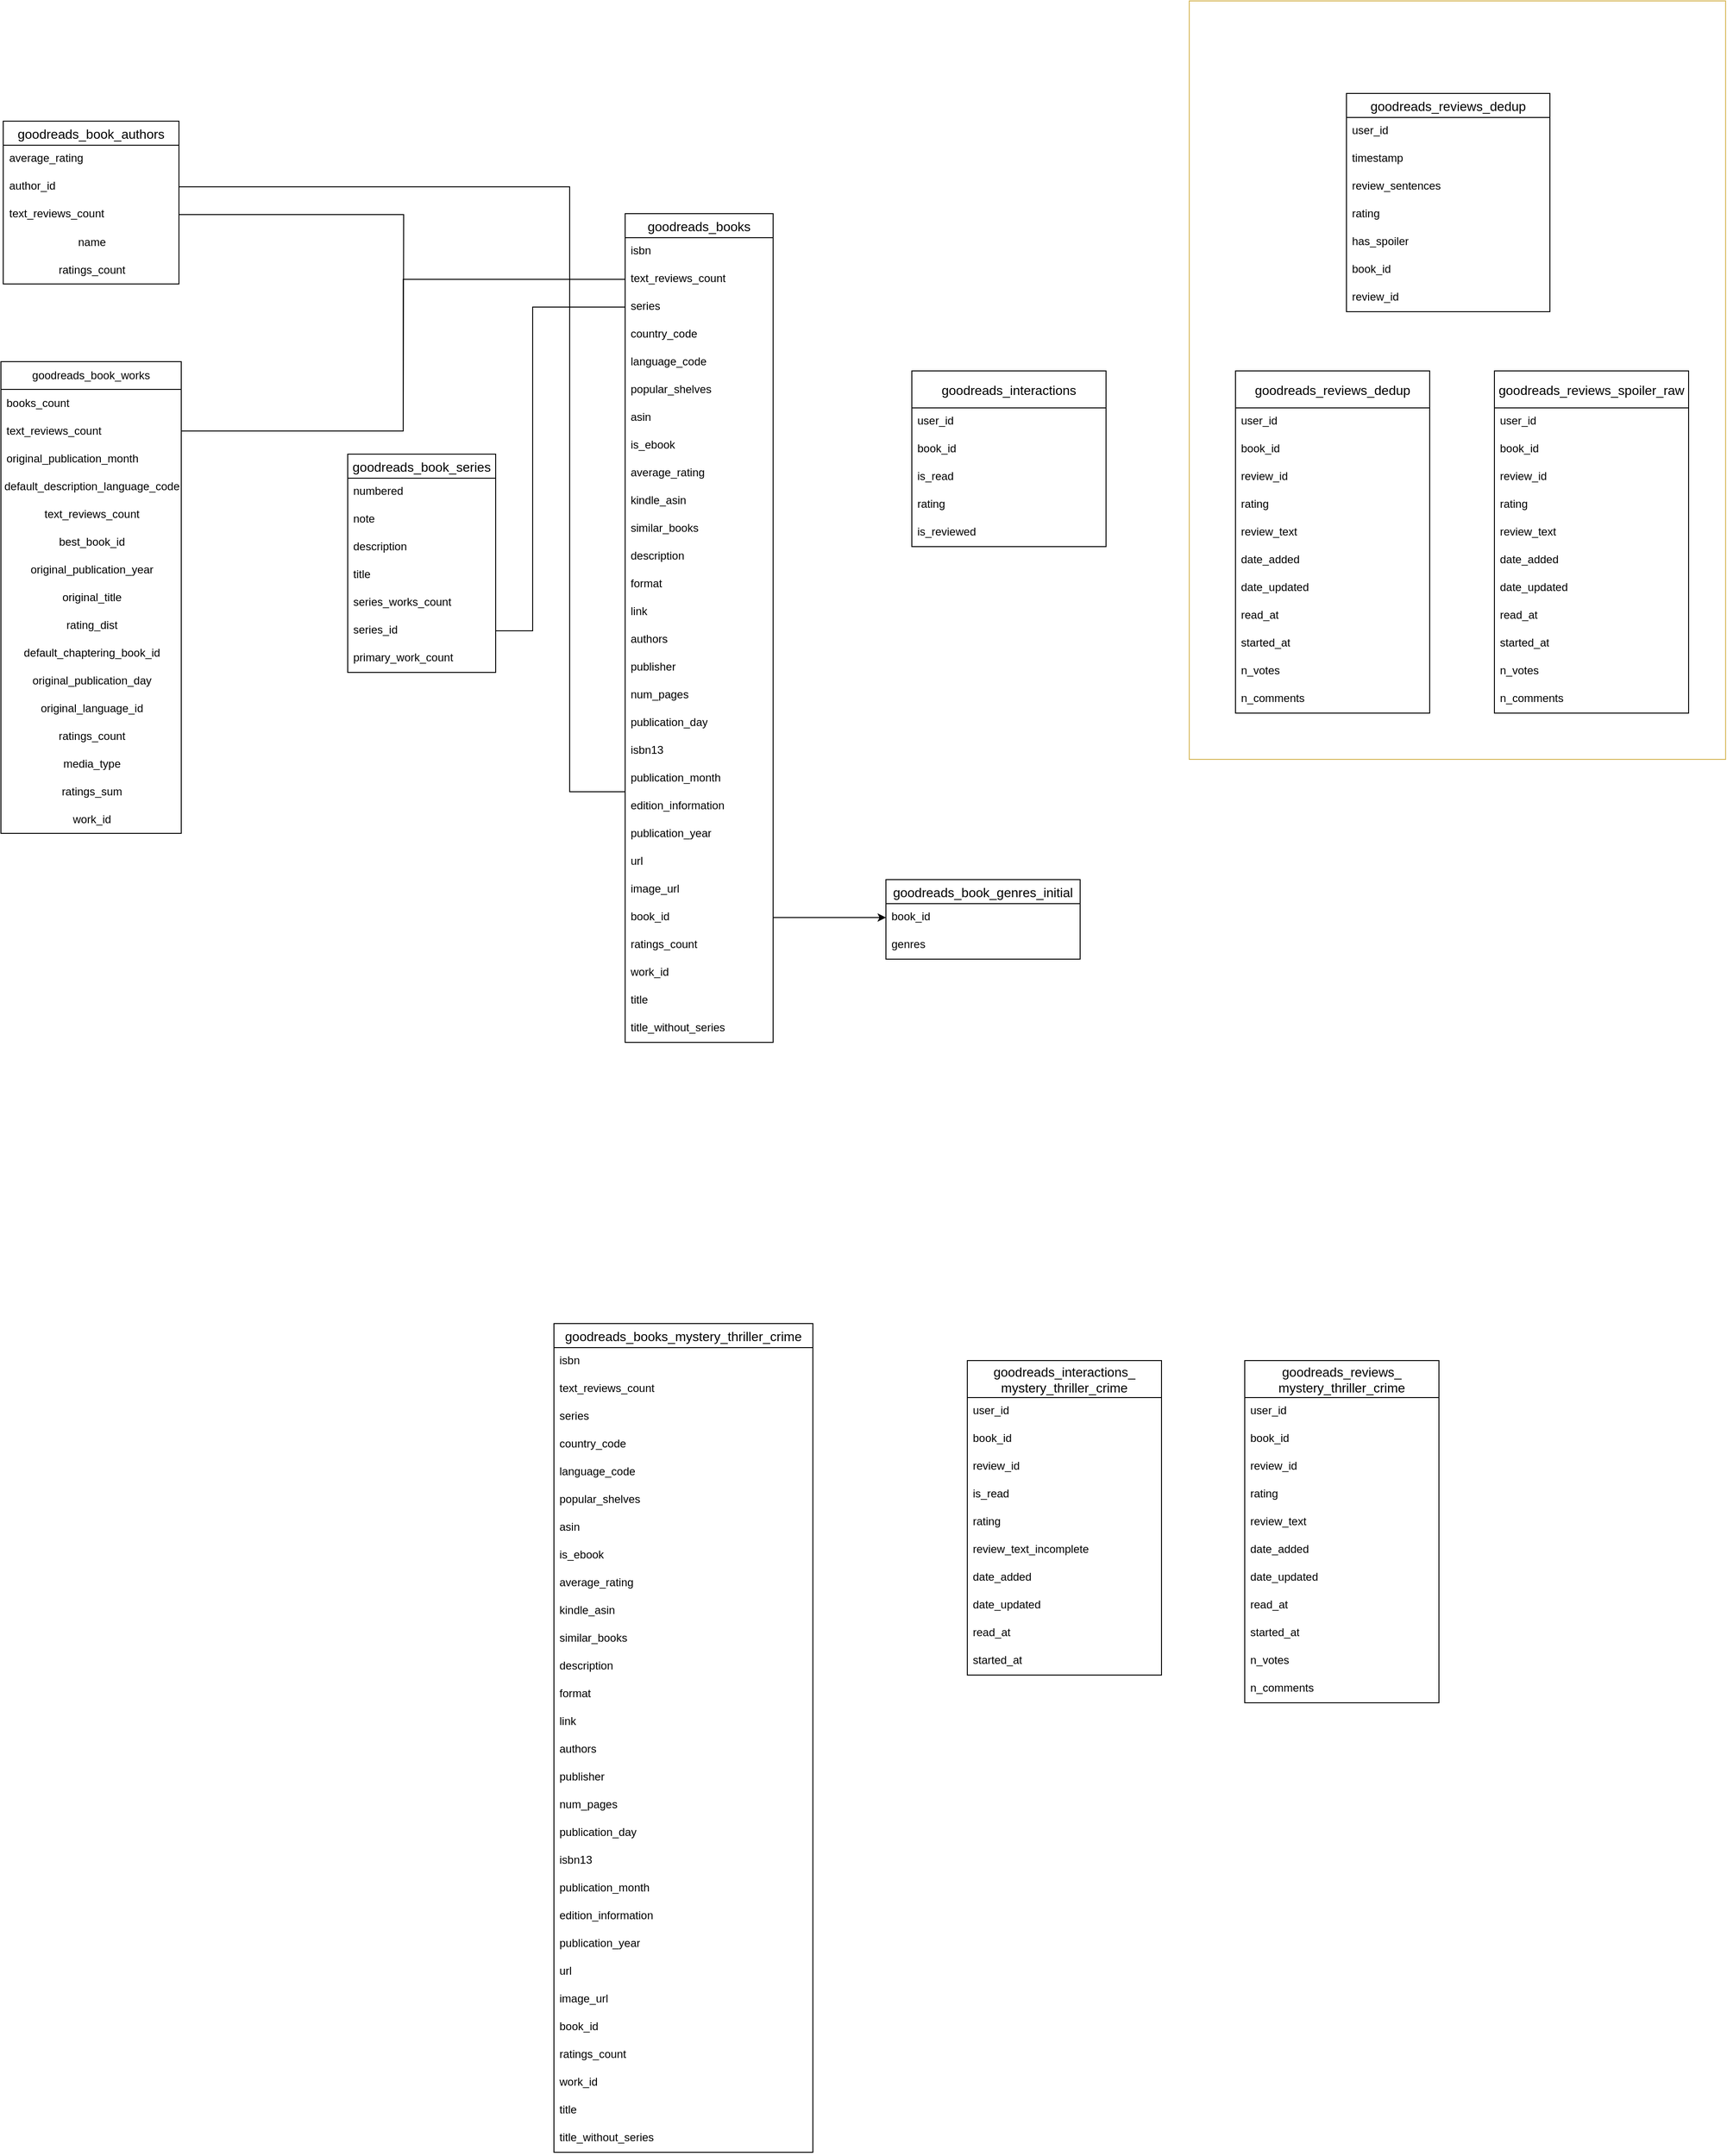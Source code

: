 <mxfile version="26.2.14">
  <diagram name="Page-1" id="YyEUH7zfQG6QWCyt9D7E">
    <mxGraphModel dx="3801" dy="2181" grid="1" gridSize="10" guides="1" tooltips="1" connect="1" arrows="1" fold="1" page="1" pageScale="1" pageWidth="850" pageHeight="1100" math="0" shadow="0">
      <root>
        <mxCell id="0" />
        <mxCell id="1" parent="0" />
        <mxCell id="O3rCFAfjAUZ07n1w3Qb9-30" value="goodreads_book_works" style="swimlane;fontStyle=0;childLayout=stackLayout;horizontal=1;startSize=30;horizontalStack=0;resizeParent=1;resizeParentMax=0;resizeLast=0;collapsible=1;marginBottom=0;whiteSpace=wrap;html=1;shadow=0;glass=0;" parent="1" vertex="1">
          <mxGeometry x="-165" y="20" width="195" height="510" as="geometry" />
        </mxCell>
        <mxCell id="O3rCFAfjAUZ07n1w3Qb9-31" value="books_count" style="text;strokeColor=none;fillColor=none;align=left;verticalAlign=middle;spacingLeft=4;spacingRight=4;overflow=hidden;points=[[0,0.5],[1,0.5]];portConstraint=eastwest;rotatable=0;whiteSpace=wrap;html=1;" parent="O3rCFAfjAUZ07n1w3Qb9-30" vertex="1">
          <mxGeometry y="30" width="195" height="30" as="geometry" />
        </mxCell>
        <mxCell id="O3rCFAfjAUZ07n1w3Qb9-32" value="text_reviews_count" style="text;strokeColor=none;fillColor=none;align=left;verticalAlign=middle;spacingLeft=4;spacingRight=4;overflow=hidden;points=[[0,0.5],[1,0.5]];portConstraint=eastwest;rotatable=0;whiteSpace=wrap;html=1;" parent="O3rCFAfjAUZ07n1w3Qb9-30" vertex="1">
          <mxGeometry y="60" width="195" height="30" as="geometry" />
        </mxCell>
        <mxCell id="O3rCFAfjAUZ07n1w3Qb9-33" value="original_publication_month" style="text;strokeColor=none;fillColor=none;align=left;verticalAlign=middle;spacingLeft=4;spacingRight=4;overflow=hidden;points=[[0,0.5],[1,0.5]];portConstraint=eastwest;rotatable=0;whiteSpace=wrap;html=1;" parent="O3rCFAfjAUZ07n1w3Qb9-30" vertex="1">
          <mxGeometry y="90" width="195" height="30" as="geometry" />
        </mxCell>
        <mxCell id="O3rCFAfjAUZ07n1w3Qb9-34" value="default_description_language_code" style="text;html=1;align=center;verticalAlign=middle;resizable=0;points=[];autosize=1;strokeColor=none;fillColor=none;" parent="O3rCFAfjAUZ07n1w3Qb9-30" vertex="1">
          <mxGeometry y="120" width="195" height="30" as="geometry" />
        </mxCell>
        <mxCell id="O3rCFAfjAUZ07n1w3Qb9-35" value="text_reviews_count" style="text;html=1;align=center;verticalAlign=middle;resizable=0;points=[];autosize=1;strokeColor=none;fillColor=none;" parent="O3rCFAfjAUZ07n1w3Qb9-30" vertex="1">
          <mxGeometry y="150" width="195" height="30" as="geometry" />
        </mxCell>
        <mxCell id="O3rCFAfjAUZ07n1w3Qb9-36" value="best_book_id" style="text;html=1;align=center;verticalAlign=middle;resizable=0;points=[];autosize=1;strokeColor=none;fillColor=none;" parent="O3rCFAfjAUZ07n1w3Qb9-30" vertex="1">
          <mxGeometry y="180" width="195" height="30" as="geometry" />
        </mxCell>
        <mxCell id="O3rCFAfjAUZ07n1w3Qb9-37" value="original_publication_year" style="text;html=1;align=center;verticalAlign=middle;resizable=0;points=[];autosize=1;strokeColor=none;fillColor=none;" parent="O3rCFAfjAUZ07n1w3Qb9-30" vertex="1">
          <mxGeometry y="210" width="195" height="30" as="geometry" />
        </mxCell>
        <mxCell id="O3rCFAfjAUZ07n1w3Qb9-38" value="original_title" style="text;html=1;align=center;verticalAlign=middle;resizable=0;points=[];autosize=1;strokeColor=none;fillColor=none;" parent="O3rCFAfjAUZ07n1w3Qb9-30" vertex="1">
          <mxGeometry y="240" width="195" height="30" as="geometry" />
        </mxCell>
        <mxCell id="O3rCFAfjAUZ07n1w3Qb9-39" value="rating_dist" style="text;html=1;align=center;verticalAlign=middle;resizable=0;points=[];autosize=1;strokeColor=none;fillColor=none;" parent="O3rCFAfjAUZ07n1w3Qb9-30" vertex="1">
          <mxGeometry y="270" width="195" height="30" as="geometry" />
        </mxCell>
        <mxCell id="O3rCFAfjAUZ07n1w3Qb9-40" value="default_chaptering_book_id" style="text;html=1;align=center;verticalAlign=middle;resizable=0;points=[];autosize=1;strokeColor=none;fillColor=none;" parent="O3rCFAfjAUZ07n1w3Qb9-30" vertex="1">
          <mxGeometry y="300" width="195" height="30" as="geometry" />
        </mxCell>
        <mxCell id="O3rCFAfjAUZ07n1w3Qb9-41" value="original_publication_day" style="text;html=1;align=center;verticalAlign=middle;resizable=0;points=[];autosize=1;strokeColor=none;fillColor=none;" parent="O3rCFAfjAUZ07n1w3Qb9-30" vertex="1">
          <mxGeometry y="330" width="195" height="30" as="geometry" />
        </mxCell>
        <mxCell id="O3rCFAfjAUZ07n1w3Qb9-42" value="original_language_id" style="text;html=1;align=center;verticalAlign=middle;resizable=0;points=[];autosize=1;strokeColor=none;fillColor=none;" parent="O3rCFAfjAUZ07n1w3Qb9-30" vertex="1">
          <mxGeometry y="360" width="195" height="30" as="geometry" />
        </mxCell>
        <mxCell id="O3rCFAfjAUZ07n1w3Qb9-43" value="ratings_count" style="text;html=1;align=center;verticalAlign=middle;resizable=0;points=[];autosize=1;strokeColor=none;fillColor=none;" parent="O3rCFAfjAUZ07n1w3Qb9-30" vertex="1">
          <mxGeometry y="390" width="195" height="30" as="geometry" />
        </mxCell>
        <mxCell id="O3rCFAfjAUZ07n1w3Qb9-44" value="media_type" style="text;html=1;align=center;verticalAlign=middle;resizable=0;points=[];autosize=1;strokeColor=none;fillColor=none;" parent="O3rCFAfjAUZ07n1w3Qb9-30" vertex="1">
          <mxGeometry y="420" width="195" height="30" as="geometry" />
        </mxCell>
        <mxCell id="O3rCFAfjAUZ07n1w3Qb9-45" value="ratings_sum" style="text;html=1;align=center;verticalAlign=middle;resizable=0;points=[];autosize=1;strokeColor=none;fillColor=none;" parent="O3rCFAfjAUZ07n1w3Qb9-30" vertex="1">
          <mxGeometry y="450" width="195" height="30" as="geometry" />
        </mxCell>
        <mxCell id="O3rCFAfjAUZ07n1w3Qb9-46" value="work_id" style="text;html=1;align=center;verticalAlign=middle;resizable=0;points=[];autosize=1;strokeColor=none;fillColor=none;" parent="O3rCFAfjAUZ07n1w3Qb9-30" vertex="1">
          <mxGeometry y="480" width="195" height="30" as="geometry" />
        </mxCell>
        <mxCell id="O3rCFAfjAUZ07n1w3Qb9-47" value="goodreads_book_authors" style="swimlane;fontStyle=0;childLayout=stackLayout;horizontal=1;startSize=26;horizontalStack=0;resizeParent=1;resizeParentMax=0;resizeLast=0;collapsible=1;marginBottom=0;align=center;fontSize=14;" parent="1" vertex="1">
          <mxGeometry x="-162.5" y="-240" width="190" height="176" as="geometry" />
        </mxCell>
        <mxCell id="O3rCFAfjAUZ07n1w3Qb9-48" value="average_rating" style="text;strokeColor=none;fillColor=none;spacingLeft=4;spacingRight=4;overflow=hidden;rotatable=0;points=[[0,0.5],[1,0.5]];portConstraint=eastwest;fontSize=12;whiteSpace=wrap;html=1;" parent="O3rCFAfjAUZ07n1w3Qb9-47" vertex="1">
          <mxGeometry y="26" width="190" height="30" as="geometry" />
        </mxCell>
        <mxCell id="O3rCFAfjAUZ07n1w3Qb9-49" value="author_id" style="text;strokeColor=none;fillColor=none;spacingLeft=4;spacingRight=4;overflow=hidden;rotatable=0;points=[[0,0.5],[1,0.5]];portConstraint=eastwest;fontSize=12;whiteSpace=wrap;html=1;" parent="O3rCFAfjAUZ07n1w3Qb9-47" vertex="1">
          <mxGeometry y="56" width="190" height="30" as="geometry" />
        </mxCell>
        <mxCell id="O3rCFAfjAUZ07n1w3Qb9-138" style="edgeStyle=orthogonalEdgeStyle;rounded=0;orthogonalLoop=1;jettySize=auto;html=1;exitX=1;exitY=0.5;exitDx=0;exitDy=0;endArrow=none;startFill=0;" parent="O3rCFAfjAUZ07n1w3Qb9-47" source="O3rCFAfjAUZ07n1w3Qb9-50" edge="1">
          <mxGeometry relative="1" as="geometry">
            <mxPoint x="432.5" y="335" as="targetPoint" />
          </mxGeometry>
        </mxCell>
        <mxCell id="O3rCFAfjAUZ07n1w3Qb9-50" value="text_reviews_count" style="text;strokeColor=none;fillColor=none;spacingLeft=4;spacingRight=4;overflow=hidden;rotatable=0;points=[[0,0.5],[1,0.5]];portConstraint=eastwest;fontSize=12;whiteSpace=wrap;html=1;" parent="O3rCFAfjAUZ07n1w3Qb9-47" vertex="1">
          <mxGeometry y="86" width="190" height="30" as="geometry" />
        </mxCell>
        <mxCell id="O3rCFAfjAUZ07n1w3Qb9-51" value="name" style="text;html=1;align=center;verticalAlign=middle;resizable=0;points=[];autosize=1;strokeColor=none;fillColor=none;" parent="O3rCFAfjAUZ07n1w3Qb9-47" vertex="1">
          <mxGeometry y="116" width="190" height="30" as="geometry" />
        </mxCell>
        <mxCell id="O3rCFAfjAUZ07n1w3Qb9-52" value="ratings_count" style="text;html=1;align=center;verticalAlign=middle;resizable=0;points=[];autosize=1;strokeColor=none;fillColor=none;" parent="O3rCFAfjAUZ07n1w3Qb9-47" vertex="1">
          <mxGeometry y="146" width="190" height="30" as="geometry" />
        </mxCell>
        <mxCell id="O3rCFAfjAUZ07n1w3Qb9-53" value="goodreads_book_series" style="swimlane;fontStyle=0;childLayout=stackLayout;horizontal=1;startSize=26;horizontalStack=0;resizeParent=1;resizeParentMax=0;resizeLast=0;collapsible=1;marginBottom=0;align=center;fontSize=14;" parent="1" vertex="1">
          <mxGeometry x="210" y="120" width="160" height="236" as="geometry" />
        </mxCell>
        <mxCell id="O3rCFAfjAUZ07n1w3Qb9-54" value="numbered" style="text;strokeColor=none;fillColor=none;spacingLeft=4;spacingRight=4;overflow=hidden;rotatable=0;points=[[0,0.5],[1,0.5]];portConstraint=eastwest;fontSize=12;whiteSpace=wrap;html=1;" parent="O3rCFAfjAUZ07n1w3Qb9-53" vertex="1">
          <mxGeometry y="26" width="160" height="30" as="geometry" />
        </mxCell>
        <mxCell id="O3rCFAfjAUZ07n1w3Qb9-55" value="note" style="text;strokeColor=none;fillColor=none;spacingLeft=4;spacingRight=4;overflow=hidden;rotatable=0;points=[[0,0.5],[1,0.5]];portConstraint=eastwest;fontSize=12;whiteSpace=wrap;html=1;" parent="O3rCFAfjAUZ07n1w3Qb9-53" vertex="1">
          <mxGeometry y="56" width="160" height="30" as="geometry" />
        </mxCell>
        <mxCell id="O3rCFAfjAUZ07n1w3Qb9-56" value="description" style="text;strokeColor=none;fillColor=none;spacingLeft=4;spacingRight=4;overflow=hidden;rotatable=0;points=[[0,0.5],[1,0.5]];portConstraint=eastwest;fontSize=12;whiteSpace=wrap;html=1;" parent="O3rCFAfjAUZ07n1w3Qb9-53" vertex="1">
          <mxGeometry y="86" width="160" height="30" as="geometry" />
        </mxCell>
        <mxCell id="O3rCFAfjAUZ07n1w3Qb9-57" value="title" style="text;strokeColor=none;fillColor=none;spacingLeft=4;spacingRight=4;overflow=hidden;rotatable=0;points=[[0,0.5],[1,0.5]];portConstraint=eastwest;fontSize=12;whiteSpace=wrap;html=1;" parent="O3rCFAfjAUZ07n1w3Qb9-53" vertex="1">
          <mxGeometry y="116" width="160" height="30" as="geometry" />
        </mxCell>
        <mxCell id="O3rCFAfjAUZ07n1w3Qb9-59" value="series_works_count" style="text;strokeColor=none;fillColor=none;spacingLeft=4;spacingRight=4;overflow=hidden;rotatable=0;points=[[0,0.5],[1,0.5]];portConstraint=eastwest;fontSize=12;whiteSpace=wrap;html=1;" parent="O3rCFAfjAUZ07n1w3Qb9-53" vertex="1">
          <mxGeometry y="146" width="160" height="30" as="geometry" />
        </mxCell>
        <mxCell id="O3rCFAfjAUZ07n1w3Qb9-60" value="series_id" style="text;strokeColor=none;fillColor=none;spacingLeft=4;spacingRight=4;overflow=hidden;rotatable=0;points=[[0,0.5],[1,0.5]];portConstraint=eastwest;fontSize=12;whiteSpace=wrap;html=1;" parent="O3rCFAfjAUZ07n1w3Qb9-53" vertex="1">
          <mxGeometry y="176" width="160" height="30" as="geometry" />
        </mxCell>
        <mxCell id="O3rCFAfjAUZ07n1w3Qb9-61" value="primary_work_count" style="text;strokeColor=none;fillColor=none;spacingLeft=4;spacingRight=4;overflow=hidden;rotatable=0;points=[[0,0.5],[1,0.5]];portConstraint=eastwest;fontSize=12;whiteSpace=wrap;html=1;" parent="O3rCFAfjAUZ07n1w3Qb9-53" vertex="1">
          <mxGeometry y="206" width="160" height="30" as="geometry" />
        </mxCell>
        <mxCell id="O3rCFAfjAUZ07n1w3Qb9-62" value="goodreads_books" style="swimlane;fontStyle=0;childLayout=stackLayout;horizontal=1;startSize=26;horizontalStack=0;resizeParent=1;resizeParentMax=0;resizeLast=0;collapsible=1;marginBottom=0;align=center;fontSize=14;" parent="1" vertex="1">
          <mxGeometry x="510" y="-140" width="160" height="896" as="geometry" />
        </mxCell>
        <mxCell id="O3rCFAfjAUZ07n1w3Qb9-63" value="isbn" style="text;strokeColor=none;fillColor=none;spacingLeft=4;spacingRight=4;overflow=hidden;rotatable=0;points=[[0,0.5],[1,0.5]];portConstraint=eastwest;fontSize=12;whiteSpace=wrap;html=1;" parent="O3rCFAfjAUZ07n1w3Qb9-62" vertex="1">
          <mxGeometry y="26" width="160" height="30" as="geometry" />
        </mxCell>
        <mxCell id="O3rCFAfjAUZ07n1w3Qb9-64" value="text_reviews_count" style="text;strokeColor=none;fillColor=none;spacingLeft=4;spacingRight=4;overflow=hidden;rotatable=0;points=[[0,0.5],[1,0.5]];portConstraint=eastwest;fontSize=12;whiteSpace=wrap;html=1;" parent="O3rCFAfjAUZ07n1w3Qb9-62" vertex="1">
          <mxGeometry y="56" width="160" height="30" as="geometry" />
        </mxCell>
        <mxCell id="O3rCFAfjAUZ07n1w3Qb9-65" value="series" style="text;strokeColor=none;fillColor=none;spacingLeft=4;spacingRight=4;overflow=hidden;rotatable=0;points=[[0,0.5],[1,0.5]];portConstraint=eastwest;fontSize=12;whiteSpace=wrap;html=1;" parent="O3rCFAfjAUZ07n1w3Qb9-62" vertex="1">
          <mxGeometry y="86" width="160" height="30" as="geometry" />
        </mxCell>
        <mxCell id="O3rCFAfjAUZ07n1w3Qb9-66" value="country_code" style="text;strokeColor=none;fillColor=none;spacingLeft=4;spacingRight=4;overflow=hidden;rotatable=0;points=[[0,0.5],[1,0.5]];portConstraint=eastwest;fontSize=12;whiteSpace=wrap;html=1;" parent="O3rCFAfjAUZ07n1w3Qb9-62" vertex="1">
          <mxGeometry y="116" width="160" height="30" as="geometry" />
        </mxCell>
        <mxCell id="O3rCFAfjAUZ07n1w3Qb9-67" value="language_code" style="text;strokeColor=none;fillColor=none;spacingLeft=4;spacingRight=4;overflow=hidden;rotatable=0;points=[[0,0.5],[1,0.5]];portConstraint=eastwest;fontSize=12;whiteSpace=wrap;html=1;" parent="O3rCFAfjAUZ07n1w3Qb9-62" vertex="1">
          <mxGeometry y="146" width="160" height="30" as="geometry" />
        </mxCell>
        <mxCell id="O3rCFAfjAUZ07n1w3Qb9-68" value="popular_shelves" style="text;strokeColor=none;fillColor=none;spacingLeft=4;spacingRight=4;overflow=hidden;rotatable=0;points=[[0,0.5],[1,0.5]];portConstraint=eastwest;fontSize=12;whiteSpace=wrap;html=1;" parent="O3rCFAfjAUZ07n1w3Qb9-62" vertex="1">
          <mxGeometry y="176" width="160" height="30" as="geometry" />
        </mxCell>
        <mxCell id="O3rCFAfjAUZ07n1w3Qb9-69" value="asin" style="text;strokeColor=none;fillColor=none;spacingLeft=4;spacingRight=4;overflow=hidden;rotatable=0;points=[[0,0.5],[1,0.5]];portConstraint=eastwest;fontSize=12;whiteSpace=wrap;html=1;" parent="O3rCFAfjAUZ07n1w3Qb9-62" vertex="1">
          <mxGeometry y="206" width="160" height="30" as="geometry" />
        </mxCell>
        <mxCell id="O3rCFAfjAUZ07n1w3Qb9-71" value="is_ebook" style="text;strokeColor=none;fillColor=none;spacingLeft=4;spacingRight=4;overflow=hidden;rotatable=0;points=[[0,0.5],[1,0.5]];portConstraint=eastwest;fontSize=12;whiteSpace=wrap;html=1;" parent="O3rCFAfjAUZ07n1w3Qb9-62" vertex="1">
          <mxGeometry y="236" width="160" height="30" as="geometry" />
        </mxCell>
        <mxCell id="O3rCFAfjAUZ07n1w3Qb9-76" value="average_rating" style="text;strokeColor=none;fillColor=none;spacingLeft=4;spacingRight=4;overflow=hidden;rotatable=0;points=[[0,0.5],[1,0.5]];portConstraint=eastwest;fontSize=12;whiteSpace=wrap;html=1;" parent="O3rCFAfjAUZ07n1w3Qb9-62" vertex="1">
          <mxGeometry y="266" width="160" height="30" as="geometry" />
        </mxCell>
        <mxCell id="O3rCFAfjAUZ07n1w3Qb9-74" value="kindle_asin" style="text;strokeColor=none;fillColor=none;spacingLeft=4;spacingRight=4;overflow=hidden;rotatable=0;points=[[0,0.5],[1,0.5]];portConstraint=eastwest;fontSize=12;whiteSpace=wrap;html=1;" parent="O3rCFAfjAUZ07n1w3Qb9-62" vertex="1">
          <mxGeometry y="296" width="160" height="30" as="geometry" />
        </mxCell>
        <mxCell id="O3rCFAfjAUZ07n1w3Qb9-75" value="similar_books" style="text;strokeColor=none;fillColor=none;spacingLeft=4;spacingRight=4;overflow=hidden;rotatable=0;points=[[0,0.5],[1,0.5]];portConstraint=eastwest;fontSize=12;whiteSpace=wrap;html=1;" parent="O3rCFAfjAUZ07n1w3Qb9-62" vertex="1">
          <mxGeometry y="326" width="160" height="30" as="geometry" />
        </mxCell>
        <mxCell id="O3rCFAfjAUZ07n1w3Qb9-73" value="description" style="text;strokeColor=none;fillColor=none;spacingLeft=4;spacingRight=4;overflow=hidden;rotatable=0;points=[[0,0.5],[1,0.5]];portConstraint=eastwest;fontSize=12;whiteSpace=wrap;html=1;" parent="O3rCFAfjAUZ07n1w3Qb9-62" vertex="1">
          <mxGeometry y="356" width="160" height="30" as="geometry" />
        </mxCell>
        <mxCell id="O3rCFAfjAUZ07n1w3Qb9-70" value="format" style="text;strokeColor=none;fillColor=none;spacingLeft=4;spacingRight=4;overflow=hidden;rotatable=0;points=[[0,0.5],[1,0.5]];portConstraint=eastwest;fontSize=12;whiteSpace=wrap;html=1;" parent="O3rCFAfjAUZ07n1w3Qb9-62" vertex="1">
          <mxGeometry y="386" width="160" height="30" as="geometry" />
        </mxCell>
        <mxCell id="O3rCFAfjAUZ07n1w3Qb9-72" value="link" style="text;strokeColor=none;fillColor=none;spacingLeft=4;spacingRight=4;overflow=hidden;rotatable=0;points=[[0,0.5],[1,0.5]];portConstraint=eastwest;fontSize=12;whiteSpace=wrap;html=1;" parent="O3rCFAfjAUZ07n1w3Qb9-62" vertex="1">
          <mxGeometry y="416" width="160" height="30" as="geometry" />
        </mxCell>
        <mxCell id="O3rCFAfjAUZ07n1w3Qb9-77" value="authors" style="text;strokeColor=none;fillColor=none;spacingLeft=4;spacingRight=4;overflow=hidden;rotatable=0;points=[[0,0.5],[1,0.5]];portConstraint=eastwest;fontSize=12;whiteSpace=wrap;html=1;" parent="O3rCFAfjAUZ07n1w3Qb9-62" vertex="1">
          <mxGeometry y="446" width="160" height="30" as="geometry" />
        </mxCell>
        <mxCell id="O3rCFAfjAUZ07n1w3Qb9-78" value="publisher" style="text;strokeColor=none;fillColor=none;spacingLeft=4;spacingRight=4;overflow=hidden;rotatable=0;points=[[0,0.5],[1,0.5]];portConstraint=eastwest;fontSize=12;whiteSpace=wrap;html=1;" parent="O3rCFAfjAUZ07n1w3Qb9-62" vertex="1">
          <mxGeometry y="476" width="160" height="30" as="geometry" />
        </mxCell>
        <mxCell id="O3rCFAfjAUZ07n1w3Qb9-79" value="num_pages" style="text;strokeColor=none;fillColor=none;spacingLeft=4;spacingRight=4;overflow=hidden;rotatable=0;points=[[0,0.5],[1,0.5]];portConstraint=eastwest;fontSize=12;whiteSpace=wrap;html=1;" parent="O3rCFAfjAUZ07n1w3Qb9-62" vertex="1">
          <mxGeometry y="506" width="160" height="30" as="geometry" />
        </mxCell>
        <mxCell id="O3rCFAfjAUZ07n1w3Qb9-80" value="publication_day" style="text;strokeColor=none;fillColor=none;spacingLeft=4;spacingRight=4;overflow=hidden;rotatable=0;points=[[0,0.5],[1,0.5]];portConstraint=eastwest;fontSize=12;whiteSpace=wrap;html=1;" parent="O3rCFAfjAUZ07n1w3Qb9-62" vertex="1">
          <mxGeometry y="536" width="160" height="30" as="geometry" />
        </mxCell>
        <mxCell id="O3rCFAfjAUZ07n1w3Qb9-81" value="isbn13" style="text;strokeColor=none;fillColor=none;spacingLeft=4;spacingRight=4;overflow=hidden;rotatable=0;points=[[0,0.5],[1,0.5]];portConstraint=eastwest;fontSize=12;whiteSpace=wrap;html=1;" parent="O3rCFAfjAUZ07n1w3Qb9-62" vertex="1">
          <mxGeometry y="566" width="160" height="30" as="geometry" />
        </mxCell>
        <mxCell id="O3rCFAfjAUZ07n1w3Qb9-83" value="publication_month" style="text;strokeColor=none;fillColor=none;spacingLeft=4;spacingRight=4;overflow=hidden;rotatable=0;points=[[0,0.5],[1,0.5]];portConstraint=eastwest;fontSize=12;whiteSpace=wrap;html=1;" parent="O3rCFAfjAUZ07n1w3Qb9-62" vertex="1">
          <mxGeometry y="596" width="160" height="30" as="geometry" />
        </mxCell>
        <mxCell id="O3rCFAfjAUZ07n1w3Qb9-84" value="edition_information" style="text;strokeColor=none;fillColor=none;spacingLeft=4;spacingRight=4;overflow=hidden;rotatable=0;points=[[0,0.5],[1,0.5]];portConstraint=eastwest;fontSize=12;whiteSpace=wrap;html=1;" parent="O3rCFAfjAUZ07n1w3Qb9-62" vertex="1">
          <mxGeometry y="626" width="160" height="30" as="geometry" />
        </mxCell>
        <mxCell id="O3rCFAfjAUZ07n1w3Qb9-85" value="publication_year" style="text;strokeColor=none;fillColor=none;spacingLeft=4;spacingRight=4;overflow=hidden;rotatable=0;points=[[0,0.5],[1,0.5]];portConstraint=eastwest;fontSize=12;whiteSpace=wrap;html=1;" parent="O3rCFAfjAUZ07n1w3Qb9-62" vertex="1">
          <mxGeometry y="656" width="160" height="30" as="geometry" />
        </mxCell>
        <mxCell id="O3rCFAfjAUZ07n1w3Qb9-86" value="url" style="text;strokeColor=none;fillColor=none;spacingLeft=4;spacingRight=4;overflow=hidden;rotatable=0;points=[[0,0.5],[1,0.5]];portConstraint=eastwest;fontSize=12;whiteSpace=wrap;html=1;" parent="O3rCFAfjAUZ07n1w3Qb9-62" vertex="1">
          <mxGeometry y="686" width="160" height="30" as="geometry" />
        </mxCell>
        <mxCell id="O3rCFAfjAUZ07n1w3Qb9-87" value="image_url" style="text;strokeColor=none;fillColor=none;spacingLeft=4;spacingRight=4;overflow=hidden;rotatable=0;points=[[0,0.5],[1,0.5]];portConstraint=eastwest;fontSize=12;whiteSpace=wrap;html=1;" parent="O3rCFAfjAUZ07n1w3Qb9-62" vertex="1">
          <mxGeometry y="716" width="160" height="30" as="geometry" />
        </mxCell>
        <mxCell id="O3rCFAfjAUZ07n1w3Qb9-88" value="book_id" style="text;strokeColor=none;fillColor=none;spacingLeft=4;spacingRight=4;overflow=hidden;rotatable=0;points=[[0,0.5],[1,0.5]];portConstraint=eastwest;fontSize=12;whiteSpace=wrap;html=1;" parent="O3rCFAfjAUZ07n1w3Qb9-62" vertex="1">
          <mxGeometry y="746" width="160" height="30" as="geometry" />
        </mxCell>
        <mxCell id="O3rCFAfjAUZ07n1w3Qb9-89" value="ratings_count" style="text;strokeColor=none;fillColor=none;spacingLeft=4;spacingRight=4;overflow=hidden;rotatable=0;points=[[0,0.5],[1,0.5]];portConstraint=eastwest;fontSize=12;whiteSpace=wrap;html=1;" parent="O3rCFAfjAUZ07n1w3Qb9-62" vertex="1">
          <mxGeometry y="776" width="160" height="30" as="geometry" />
        </mxCell>
        <mxCell id="O3rCFAfjAUZ07n1w3Qb9-90" value="work_id" style="text;strokeColor=none;fillColor=none;spacingLeft=4;spacingRight=4;overflow=hidden;rotatable=0;points=[[0,0.5],[1,0.5]];portConstraint=eastwest;fontSize=12;whiteSpace=wrap;html=1;" parent="O3rCFAfjAUZ07n1w3Qb9-62" vertex="1">
          <mxGeometry y="806" width="160" height="30" as="geometry" />
        </mxCell>
        <mxCell id="O3rCFAfjAUZ07n1w3Qb9-91" value="title" style="text;strokeColor=none;fillColor=none;spacingLeft=4;spacingRight=4;overflow=hidden;rotatable=0;points=[[0,0.5],[1,0.5]];portConstraint=eastwest;fontSize=12;whiteSpace=wrap;html=1;" parent="O3rCFAfjAUZ07n1w3Qb9-62" vertex="1">
          <mxGeometry y="836" width="160" height="30" as="geometry" />
        </mxCell>
        <mxCell id="O3rCFAfjAUZ07n1w3Qb9-92" value="title_without_series" style="text;strokeColor=none;fillColor=none;spacingLeft=4;spacingRight=4;overflow=hidden;rotatable=0;points=[[0,0.5],[1,0.5]];portConstraint=eastwest;fontSize=12;whiteSpace=wrap;html=1;" parent="O3rCFAfjAUZ07n1w3Qb9-62" vertex="1">
          <mxGeometry y="866" width="160" height="30" as="geometry" />
        </mxCell>
        <mxCell id="O3rCFAfjAUZ07n1w3Qb9-94" style="edgeStyle=orthogonalEdgeStyle;rounded=0;orthogonalLoop=1;jettySize=auto;html=1;exitX=0;exitY=0.5;exitDx=0;exitDy=0;entryX=1;entryY=0.5;entryDx=0;entryDy=0;endArrow=none;startFill=0;" parent="1" source="O3rCFAfjAUZ07n1w3Qb9-64" target="O3rCFAfjAUZ07n1w3Qb9-32" edge="1">
          <mxGeometry relative="1" as="geometry" />
        </mxCell>
        <mxCell id="O3rCFAfjAUZ07n1w3Qb9-96" value="goodreads_book_genres_initial" style="swimlane;fontStyle=0;childLayout=stackLayout;horizontal=1;startSize=26;horizontalStack=0;resizeParent=1;resizeParentMax=0;resizeLast=0;collapsible=1;marginBottom=0;align=center;fontSize=14;" parent="1" vertex="1">
          <mxGeometry x="792" y="580" width="210" height="86" as="geometry" />
        </mxCell>
        <mxCell id="O3rCFAfjAUZ07n1w3Qb9-97" value="book_id" style="text;strokeColor=none;fillColor=none;spacingLeft=4;spacingRight=4;overflow=hidden;rotatable=0;points=[[0,0.5],[1,0.5]];portConstraint=eastwest;fontSize=12;whiteSpace=wrap;html=1;" parent="O3rCFAfjAUZ07n1w3Qb9-96" vertex="1">
          <mxGeometry y="26" width="210" height="30" as="geometry" />
        </mxCell>
        <mxCell id="O3rCFAfjAUZ07n1w3Qb9-98" value="genres" style="text;strokeColor=none;fillColor=none;spacingLeft=4;spacingRight=4;overflow=hidden;rotatable=0;points=[[0,0.5],[1,0.5]];portConstraint=eastwest;fontSize=12;whiteSpace=wrap;html=1;" parent="O3rCFAfjAUZ07n1w3Qb9-96" vertex="1">
          <mxGeometry y="56" width="210" height="30" as="geometry" />
        </mxCell>
        <mxCell id="O3rCFAfjAUZ07n1w3Qb9-101" style="edgeStyle=orthogonalEdgeStyle;rounded=0;orthogonalLoop=1;jettySize=auto;html=1;exitX=1;exitY=0.5;exitDx=0;exitDy=0;entryX=0;entryY=0.5;entryDx=0;entryDy=0;" parent="1" source="O3rCFAfjAUZ07n1w3Qb9-88" target="O3rCFAfjAUZ07n1w3Qb9-97" edge="1">
          <mxGeometry relative="1" as="geometry">
            <mxPoint x="810" y="750" as="targetPoint" />
          </mxGeometry>
        </mxCell>
        <mxCell id="O3rCFAfjAUZ07n1w3Qb9-107" value="goodreads_books_mystery_thriller_crime" style="swimlane;fontStyle=0;childLayout=stackLayout;horizontal=1;startSize=26;horizontalStack=0;resizeParent=1;resizeParentMax=0;resizeLast=0;collapsible=1;marginBottom=0;align=center;fontSize=14;" parent="1" vertex="1">
          <mxGeometry x="433" y="1060" width="280" height="896" as="geometry" />
        </mxCell>
        <mxCell id="O3rCFAfjAUZ07n1w3Qb9-108" value="isbn" style="text;strokeColor=none;fillColor=none;spacingLeft=4;spacingRight=4;overflow=hidden;rotatable=0;points=[[0,0.5],[1,0.5]];portConstraint=eastwest;fontSize=12;whiteSpace=wrap;html=1;" parent="O3rCFAfjAUZ07n1w3Qb9-107" vertex="1">
          <mxGeometry y="26" width="280" height="30" as="geometry" />
        </mxCell>
        <mxCell id="O3rCFAfjAUZ07n1w3Qb9-109" value="text_reviews_count" style="text;strokeColor=none;fillColor=none;spacingLeft=4;spacingRight=4;overflow=hidden;rotatable=0;points=[[0,0.5],[1,0.5]];portConstraint=eastwest;fontSize=12;whiteSpace=wrap;html=1;" parent="O3rCFAfjAUZ07n1w3Qb9-107" vertex="1">
          <mxGeometry y="56" width="280" height="30" as="geometry" />
        </mxCell>
        <mxCell id="O3rCFAfjAUZ07n1w3Qb9-110" value="series" style="text;strokeColor=none;fillColor=none;spacingLeft=4;spacingRight=4;overflow=hidden;rotatable=0;points=[[0,0.5],[1,0.5]];portConstraint=eastwest;fontSize=12;whiteSpace=wrap;html=1;" parent="O3rCFAfjAUZ07n1w3Qb9-107" vertex="1">
          <mxGeometry y="86" width="280" height="30" as="geometry" />
        </mxCell>
        <mxCell id="O3rCFAfjAUZ07n1w3Qb9-111" value="country_code" style="text;strokeColor=none;fillColor=none;spacingLeft=4;spacingRight=4;overflow=hidden;rotatable=0;points=[[0,0.5],[1,0.5]];portConstraint=eastwest;fontSize=12;whiteSpace=wrap;html=1;" parent="O3rCFAfjAUZ07n1w3Qb9-107" vertex="1">
          <mxGeometry y="116" width="280" height="30" as="geometry" />
        </mxCell>
        <mxCell id="O3rCFAfjAUZ07n1w3Qb9-112" value="language_code" style="text;strokeColor=none;fillColor=none;spacingLeft=4;spacingRight=4;overflow=hidden;rotatable=0;points=[[0,0.5],[1,0.5]];portConstraint=eastwest;fontSize=12;whiteSpace=wrap;html=1;" parent="O3rCFAfjAUZ07n1w3Qb9-107" vertex="1">
          <mxGeometry y="146" width="280" height="30" as="geometry" />
        </mxCell>
        <mxCell id="O3rCFAfjAUZ07n1w3Qb9-113" value="popular_shelves" style="text;strokeColor=none;fillColor=none;spacingLeft=4;spacingRight=4;overflow=hidden;rotatable=0;points=[[0,0.5],[1,0.5]];portConstraint=eastwest;fontSize=12;whiteSpace=wrap;html=1;" parent="O3rCFAfjAUZ07n1w3Qb9-107" vertex="1">
          <mxGeometry y="176" width="280" height="30" as="geometry" />
        </mxCell>
        <mxCell id="O3rCFAfjAUZ07n1w3Qb9-114" value="asin" style="text;strokeColor=none;fillColor=none;spacingLeft=4;spacingRight=4;overflow=hidden;rotatable=0;points=[[0,0.5],[1,0.5]];portConstraint=eastwest;fontSize=12;whiteSpace=wrap;html=1;" parent="O3rCFAfjAUZ07n1w3Qb9-107" vertex="1">
          <mxGeometry y="206" width="280" height="30" as="geometry" />
        </mxCell>
        <mxCell id="O3rCFAfjAUZ07n1w3Qb9-115" value="is_ebook" style="text;strokeColor=none;fillColor=none;spacingLeft=4;spacingRight=4;overflow=hidden;rotatable=0;points=[[0,0.5],[1,0.5]];portConstraint=eastwest;fontSize=12;whiteSpace=wrap;html=1;" parent="O3rCFAfjAUZ07n1w3Qb9-107" vertex="1">
          <mxGeometry y="236" width="280" height="30" as="geometry" />
        </mxCell>
        <mxCell id="O3rCFAfjAUZ07n1w3Qb9-116" value="average_rating" style="text;strokeColor=none;fillColor=none;spacingLeft=4;spacingRight=4;overflow=hidden;rotatable=0;points=[[0,0.5],[1,0.5]];portConstraint=eastwest;fontSize=12;whiteSpace=wrap;html=1;" parent="O3rCFAfjAUZ07n1w3Qb9-107" vertex="1">
          <mxGeometry y="266" width="280" height="30" as="geometry" />
        </mxCell>
        <mxCell id="O3rCFAfjAUZ07n1w3Qb9-117" value="kindle_asin" style="text;strokeColor=none;fillColor=none;spacingLeft=4;spacingRight=4;overflow=hidden;rotatable=0;points=[[0,0.5],[1,0.5]];portConstraint=eastwest;fontSize=12;whiteSpace=wrap;html=1;" parent="O3rCFAfjAUZ07n1w3Qb9-107" vertex="1">
          <mxGeometry y="296" width="280" height="30" as="geometry" />
        </mxCell>
        <mxCell id="O3rCFAfjAUZ07n1w3Qb9-118" value="similar_books" style="text;strokeColor=none;fillColor=none;spacingLeft=4;spacingRight=4;overflow=hidden;rotatable=0;points=[[0,0.5],[1,0.5]];portConstraint=eastwest;fontSize=12;whiteSpace=wrap;html=1;" parent="O3rCFAfjAUZ07n1w3Qb9-107" vertex="1">
          <mxGeometry y="326" width="280" height="30" as="geometry" />
        </mxCell>
        <mxCell id="O3rCFAfjAUZ07n1w3Qb9-119" value="description" style="text;strokeColor=none;fillColor=none;spacingLeft=4;spacingRight=4;overflow=hidden;rotatable=0;points=[[0,0.5],[1,0.5]];portConstraint=eastwest;fontSize=12;whiteSpace=wrap;html=1;" parent="O3rCFAfjAUZ07n1w3Qb9-107" vertex="1">
          <mxGeometry y="356" width="280" height="30" as="geometry" />
        </mxCell>
        <mxCell id="O3rCFAfjAUZ07n1w3Qb9-120" value="format" style="text;strokeColor=none;fillColor=none;spacingLeft=4;spacingRight=4;overflow=hidden;rotatable=0;points=[[0,0.5],[1,0.5]];portConstraint=eastwest;fontSize=12;whiteSpace=wrap;html=1;" parent="O3rCFAfjAUZ07n1w3Qb9-107" vertex="1">
          <mxGeometry y="386" width="280" height="30" as="geometry" />
        </mxCell>
        <mxCell id="O3rCFAfjAUZ07n1w3Qb9-121" value="link" style="text;strokeColor=none;fillColor=none;spacingLeft=4;spacingRight=4;overflow=hidden;rotatable=0;points=[[0,0.5],[1,0.5]];portConstraint=eastwest;fontSize=12;whiteSpace=wrap;html=1;" parent="O3rCFAfjAUZ07n1w3Qb9-107" vertex="1">
          <mxGeometry y="416" width="280" height="30" as="geometry" />
        </mxCell>
        <mxCell id="O3rCFAfjAUZ07n1w3Qb9-122" value="authors" style="text;strokeColor=none;fillColor=none;spacingLeft=4;spacingRight=4;overflow=hidden;rotatable=0;points=[[0,0.5],[1,0.5]];portConstraint=eastwest;fontSize=12;whiteSpace=wrap;html=1;" parent="O3rCFAfjAUZ07n1w3Qb9-107" vertex="1">
          <mxGeometry y="446" width="280" height="30" as="geometry" />
        </mxCell>
        <mxCell id="O3rCFAfjAUZ07n1w3Qb9-123" value="publisher" style="text;strokeColor=none;fillColor=none;spacingLeft=4;spacingRight=4;overflow=hidden;rotatable=0;points=[[0,0.5],[1,0.5]];portConstraint=eastwest;fontSize=12;whiteSpace=wrap;html=1;" parent="O3rCFAfjAUZ07n1w3Qb9-107" vertex="1">
          <mxGeometry y="476" width="280" height="30" as="geometry" />
        </mxCell>
        <mxCell id="O3rCFAfjAUZ07n1w3Qb9-124" value="num_pages" style="text;strokeColor=none;fillColor=none;spacingLeft=4;spacingRight=4;overflow=hidden;rotatable=0;points=[[0,0.5],[1,0.5]];portConstraint=eastwest;fontSize=12;whiteSpace=wrap;html=1;" parent="O3rCFAfjAUZ07n1w3Qb9-107" vertex="1">
          <mxGeometry y="506" width="280" height="30" as="geometry" />
        </mxCell>
        <mxCell id="O3rCFAfjAUZ07n1w3Qb9-125" value="publication_day" style="text;strokeColor=none;fillColor=none;spacingLeft=4;spacingRight=4;overflow=hidden;rotatable=0;points=[[0,0.5],[1,0.5]];portConstraint=eastwest;fontSize=12;whiteSpace=wrap;html=1;" parent="O3rCFAfjAUZ07n1w3Qb9-107" vertex="1">
          <mxGeometry y="536" width="280" height="30" as="geometry" />
        </mxCell>
        <mxCell id="O3rCFAfjAUZ07n1w3Qb9-126" value="isbn13" style="text;strokeColor=none;fillColor=none;spacingLeft=4;spacingRight=4;overflow=hidden;rotatable=0;points=[[0,0.5],[1,0.5]];portConstraint=eastwest;fontSize=12;whiteSpace=wrap;html=1;" parent="O3rCFAfjAUZ07n1w3Qb9-107" vertex="1">
          <mxGeometry y="566" width="280" height="30" as="geometry" />
        </mxCell>
        <mxCell id="O3rCFAfjAUZ07n1w3Qb9-127" value="publication_month" style="text;strokeColor=none;fillColor=none;spacingLeft=4;spacingRight=4;overflow=hidden;rotatable=0;points=[[0,0.5],[1,0.5]];portConstraint=eastwest;fontSize=12;whiteSpace=wrap;html=1;" parent="O3rCFAfjAUZ07n1w3Qb9-107" vertex="1">
          <mxGeometry y="596" width="280" height="30" as="geometry" />
        </mxCell>
        <mxCell id="O3rCFAfjAUZ07n1w3Qb9-128" value="edition_information" style="text;strokeColor=none;fillColor=none;spacingLeft=4;spacingRight=4;overflow=hidden;rotatable=0;points=[[0,0.5],[1,0.5]];portConstraint=eastwest;fontSize=12;whiteSpace=wrap;html=1;" parent="O3rCFAfjAUZ07n1w3Qb9-107" vertex="1">
          <mxGeometry y="626" width="280" height="30" as="geometry" />
        </mxCell>
        <mxCell id="O3rCFAfjAUZ07n1w3Qb9-129" value="publication_year" style="text;strokeColor=none;fillColor=none;spacingLeft=4;spacingRight=4;overflow=hidden;rotatable=0;points=[[0,0.5],[1,0.5]];portConstraint=eastwest;fontSize=12;whiteSpace=wrap;html=1;" parent="O3rCFAfjAUZ07n1w3Qb9-107" vertex="1">
          <mxGeometry y="656" width="280" height="30" as="geometry" />
        </mxCell>
        <mxCell id="O3rCFAfjAUZ07n1w3Qb9-130" value="url" style="text;strokeColor=none;fillColor=none;spacingLeft=4;spacingRight=4;overflow=hidden;rotatable=0;points=[[0,0.5],[1,0.5]];portConstraint=eastwest;fontSize=12;whiteSpace=wrap;html=1;" parent="O3rCFAfjAUZ07n1w3Qb9-107" vertex="1">
          <mxGeometry y="686" width="280" height="30" as="geometry" />
        </mxCell>
        <mxCell id="O3rCFAfjAUZ07n1w3Qb9-131" value="image_url" style="text;strokeColor=none;fillColor=none;spacingLeft=4;spacingRight=4;overflow=hidden;rotatable=0;points=[[0,0.5],[1,0.5]];portConstraint=eastwest;fontSize=12;whiteSpace=wrap;html=1;" parent="O3rCFAfjAUZ07n1w3Qb9-107" vertex="1">
          <mxGeometry y="716" width="280" height="30" as="geometry" />
        </mxCell>
        <mxCell id="O3rCFAfjAUZ07n1w3Qb9-132" value="book_id" style="text;strokeColor=none;fillColor=none;spacingLeft=4;spacingRight=4;overflow=hidden;rotatable=0;points=[[0,0.5],[1,0.5]];portConstraint=eastwest;fontSize=12;whiteSpace=wrap;html=1;" parent="O3rCFAfjAUZ07n1w3Qb9-107" vertex="1">
          <mxGeometry y="746" width="280" height="30" as="geometry" />
        </mxCell>
        <mxCell id="O3rCFAfjAUZ07n1w3Qb9-133" value="ratings_count" style="text;strokeColor=none;fillColor=none;spacingLeft=4;spacingRight=4;overflow=hidden;rotatable=0;points=[[0,0.5],[1,0.5]];portConstraint=eastwest;fontSize=12;whiteSpace=wrap;html=1;" parent="O3rCFAfjAUZ07n1w3Qb9-107" vertex="1">
          <mxGeometry y="776" width="280" height="30" as="geometry" />
        </mxCell>
        <mxCell id="O3rCFAfjAUZ07n1w3Qb9-134" value="work_id" style="text;strokeColor=none;fillColor=none;spacingLeft=4;spacingRight=4;overflow=hidden;rotatable=0;points=[[0,0.5],[1,0.5]];portConstraint=eastwest;fontSize=12;whiteSpace=wrap;html=1;" parent="O3rCFAfjAUZ07n1w3Qb9-107" vertex="1">
          <mxGeometry y="806" width="280" height="30" as="geometry" />
        </mxCell>
        <mxCell id="O3rCFAfjAUZ07n1w3Qb9-135" value="title" style="text;strokeColor=none;fillColor=none;spacingLeft=4;spacingRight=4;overflow=hidden;rotatable=0;points=[[0,0.5],[1,0.5]];portConstraint=eastwest;fontSize=12;whiteSpace=wrap;html=1;" parent="O3rCFAfjAUZ07n1w3Qb9-107" vertex="1">
          <mxGeometry y="836" width="280" height="30" as="geometry" />
        </mxCell>
        <mxCell id="O3rCFAfjAUZ07n1w3Qb9-136" value="title_without_series" style="text;strokeColor=none;fillColor=none;spacingLeft=4;spacingRight=4;overflow=hidden;rotatable=0;points=[[0,0.5],[1,0.5]];portConstraint=eastwest;fontSize=12;whiteSpace=wrap;html=1;" parent="O3rCFAfjAUZ07n1w3Qb9-107" vertex="1">
          <mxGeometry y="866" width="280" height="30" as="geometry" />
        </mxCell>
        <mxCell id="O3rCFAfjAUZ07n1w3Qb9-137" style="edgeStyle=orthogonalEdgeStyle;rounded=0;orthogonalLoop=1;jettySize=auto;html=1;exitX=1;exitY=0.5;exitDx=0;exitDy=0;entryX=0;entryY=0.5;entryDx=0;entryDy=0;endArrow=none;startFill=0;" parent="1" source="O3rCFAfjAUZ07n1w3Qb9-60" target="O3rCFAfjAUZ07n1w3Qb9-65" edge="1">
          <mxGeometry relative="1" as="geometry">
            <Array as="points">
              <mxPoint x="410" y="311" />
              <mxPoint x="410" y="-39" />
            </Array>
          </mxGeometry>
        </mxCell>
        <mxCell id="O3rCFAfjAUZ07n1w3Qb9-139" value="goodreads_interactions_&#xa;mystery_thriller_crime" style="swimlane;fontStyle=0;childLayout=stackLayout;horizontal=1;startSize=40;horizontalStack=0;resizeParent=1;resizeParentMax=0;resizeLast=0;collapsible=1;marginBottom=0;align=center;fontSize=14;" parent="1" vertex="1">
          <mxGeometry x="880" y="1100" width="210" height="340" as="geometry" />
        </mxCell>
        <mxCell id="O3rCFAfjAUZ07n1w3Qb9-140" value="user_id" style="text;strokeColor=none;fillColor=none;spacingLeft=4;spacingRight=4;overflow=hidden;rotatable=0;points=[[0,0.5],[1,0.5]];portConstraint=eastwest;fontSize=12;whiteSpace=wrap;html=1;" parent="O3rCFAfjAUZ07n1w3Qb9-139" vertex="1">
          <mxGeometry y="40" width="210" height="30" as="geometry" />
        </mxCell>
        <mxCell id="O3rCFAfjAUZ07n1w3Qb9-141" value="book_id" style="text;strokeColor=none;fillColor=none;spacingLeft=4;spacingRight=4;overflow=hidden;rotatable=0;points=[[0,0.5],[1,0.5]];portConstraint=eastwest;fontSize=12;whiteSpace=wrap;html=1;" parent="O3rCFAfjAUZ07n1w3Qb9-139" vertex="1">
          <mxGeometry y="70" width="210" height="30" as="geometry" />
        </mxCell>
        <mxCell id="O3rCFAfjAUZ07n1w3Qb9-142" value="review_id" style="text;strokeColor=none;fillColor=none;spacingLeft=4;spacingRight=4;overflow=hidden;rotatable=0;points=[[0,0.5],[1,0.5]];portConstraint=eastwest;fontSize=12;whiteSpace=wrap;html=1;" parent="O3rCFAfjAUZ07n1w3Qb9-139" vertex="1">
          <mxGeometry y="100" width="210" height="30" as="geometry" />
        </mxCell>
        <mxCell id="O3rCFAfjAUZ07n1w3Qb9-143" value="is_read" style="text;strokeColor=none;fillColor=none;spacingLeft=4;spacingRight=4;overflow=hidden;rotatable=0;points=[[0,0.5],[1,0.5]];portConstraint=eastwest;fontSize=12;whiteSpace=wrap;html=1;" parent="O3rCFAfjAUZ07n1w3Qb9-139" vertex="1">
          <mxGeometry y="130" width="210" height="30" as="geometry" />
        </mxCell>
        <mxCell id="O3rCFAfjAUZ07n1w3Qb9-144" value="rating" style="text;strokeColor=none;fillColor=none;spacingLeft=4;spacingRight=4;overflow=hidden;rotatable=0;points=[[0,0.5],[1,0.5]];portConstraint=eastwest;fontSize=12;whiteSpace=wrap;html=1;" parent="O3rCFAfjAUZ07n1w3Qb9-139" vertex="1">
          <mxGeometry y="160" width="210" height="30" as="geometry" />
        </mxCell>
        <mxCell id="O3rCFAfjAUZ07n1w3Qb9-145" value="review_text_incomplete" style="text;strokeColor=none;fillColor=none;spacingLeft=4;spacingRight=4;overflow=hidden;rotatable=0;points=[[0,0.5],[1,0.5]];portConstraint=eastwest;fontSize=12;whiteSpace=wrap;html=1;" parent="O3rCFAfjAUZ07n1w3Qb9-139" vertex="1">
          <mxGeometry y="190" width="210" height="30" as="geometry" />
        </mxCell>
        <mxCell id="O3rCFAfjAUZ07n1w3Qb9-146" value="date_added" style="text;strokeColor=none;fillColor=none;spacingLeft=4;spacingRight=4;overflow=hidden;rotatable=0;points=[[0,0.5],[1,0.5]];portConstraint=eastwest;fontSize=12;whiteSpace=wrap;html=1;" parent="O3rCFAfjAUZ07n1w3Qb9-139" vertex="1">
          <mxGeometry y="220" width="210" height="30" as="geometry" />
        </mxCell>
        <mxCell id="O3rCFAfjAUZ07n1w3Qb9-148" value="date_updated" style="text;strokeColor=none;fillColor=none;spacingLeft=4;spacingRight=4;overflow=hidden;rotatable=0;points=[[0,0.5],[1,0.5]];portConstraint=eastwest;fontSize=12;whiteSpace=wrap;html=1;" parent="O3rCFAfjAUZ07n1w3Qb9-139" vertex="1">
          <mxGeometry y="250" width="210" height="30" as="geometry" />
        </mxCell>
        <mxCell id="O3rCFAfjAUZ07n1w3Qb9-149" value="read_at" style="text;strokeColor=none;fillColor=none;spacingLeft=4;spacingRight=4;overflow=hidden;rotatable=0;points=[[0,0.5],[1,0.5]];portConstraint=eastwest;fontSize=12;whiteSpace=wrap;html=1;" parent="O3rCFAfjAUZ07n1w3Qb9-139" vertex="1">
          <mxGeometry y="280" width="210" height="30" as="geometry" />
        </mxCell>
        <mxCell id="O3rCFAfjAUZ07n1w3Qb9-150" value="started_at" style="text;strokeColor=none;fillColor=none;spacingLeft=4;spacingRight=4;overflow=hidden;rotatable=0;points=[[0,0.5],[1,0.5]];portConstraint=eastwest;fontSize=12;whiteSpace=wrap;html=1;" parent="O3rCFAfjAUZ07n1w3Qb9-139" vertex="1">
          <mxGeometry y="310" width="210" height="30" as="geometry" />
        </mxCell>
        <mxCell id="O3rCFAfjAUZ07n1w3Qb9-152" value="goodreads_reviews_&#xa;mystery_thriller_crime" style="swimlane;fontStyle=0;childLayout=stackLayout;horizontal=1;startSize=40;horizontalStack=0;resizeParent=1;resizeParentMax=0;resizeLast=0;collapsible=1;marginBottom=0;align=center;fontSize=14;" parent="1" vertex="1">
          <mxGeometry x="1180" y="1100" width="210" height="370" as="geometry" />
        </mxCell>
        <mxCell id="O3rCFAfjAUZ07n1w3Qb9-153" value="user_id" style="text;strokeColor=none;fillColor=none;spacingLeft=4;spacingRight=4;overflow=hidden;rotatable=0;points=[[0,0.5],[1,0.5]];portConstraint=eastwest;fontSize=12;whiteSpace=wrap;html=1;" parent="O3rCFAfjAUZ07n1w3Qb9-152" vertex="1">
          <mxGeometry y="40" width="210" height="30" as="geometry" />
        </mxCell>
        <mxCell id="O3rCFAfjAUZ07n1w3Qb9-154" value="book_id" style="text;strokeColor=none;fillColor=none;spacingLeft=4;spacingRight=4;overflow=hidden;rotatable=0;points=[[0,0.5],[1,0.5]];portConstraint=eastwest;fontSize=12;whiteSpace=wrap;html=1;" parent="O3rCFAfjAUZ07n1w3Qb9-152" vertex="1">
          <mxGeometry y="70" width="210" height="30" as="geometry" />
        </mxCell>
        <mxCell id="O3rCFAfjAUZ07n1w3Qb9-155" value="review_id" style="text;strokeColor=none;fillColor=none;spacingLeft=4;spacingRight=4;overflow=hidden;rotatable=0;points=[[0,0.5],[1,0.5]];portConstraint=eastwest;fontSize=12;whiteSpace=wrap;html=1;" parent="O3rCFAfjAUZ07n1w3Qb9-152" vertex="1">
          <mxGeometry y="100" width="210" height="30" as="geometry" />
        </mxCell>
        <mxCell id="O3rCFAfjAUZ07n1w3Qb9-157" value="rating" style="text;strokeColor=none;fillColor=none;spacingLeft=4;spacingRight=4;overflow=hidden;rotatable=0;points=[[0,0.5],[1,0.5]];portConstraint=eastwest;fontSize=12;whiteSpace=wrap;html=1;" parent="O3rCFAfjAUZ07n1w3Qb9-152" vertex="1">
          <mxGeometry y="130" width="210" height="30" as="geometry" />
        </mxCell>
        <mxCell id="O3rCFAfjAUZ07n1w3Qb9-158" value="review_text" style="text;strokeColor=none;fillColor=none;spacingLeft=4;spacingRight=4;overflow=hidden;rotatable=0;points=[[0,0.5],[1,0.5]];portConstraint=eastwest;fontSize=12;whiteSpace=wrap;html=1;" parent="O3rCFAfjAUZ07n1w3Qb9-152" vertex="1">
          <mxGeometry y="160" width="210" height="30" as="geometry" />
        </mxCell>
        <mxCell id="O3rCFAfjAUZ07n1w3Qb9-159" value="date_added" style="text;strokeColor=none;fillColor=none;spacingLeft=4;spacingRight=4;overflow=hidden;rotatable=0;points=[[0,0.5],[1,0.5]];portConstraint=eastwest;fontSize=12;whiteSpace=wrap;html=1;" parent="O3rCFAfjAUZ07n1w3Qb9-152" vertex="1">
          <mxGeometry y="190" width="210" height="30" as="geometry" />
        </mxCell>
        <mxCell id="O3rCFAfjAUZ07n1w3Qb9-160" value="date_updated" style="text;strokeColor=none;fillColor=none;spacingLeft=4;spacingRight=4;overflow=hidden;rotatable=0;points=[[0,0.5],[1,0.5]];portConstraint=eastwest;fontSize=12;whiteSpace=wrap;html=1;" parent="O3rCFAfjAUZ07n1w3Qb9-152" vertex="1">
          <mxGeometry y="220" width="210" height="30" as="geometry" />
        </mxCell>
        <mxCell id="O3rCFAfjAUZ07n1w3Qb9-161" value="read_at" style="text;strokeColor=none;fillColor=none;spacingLeft=4;spacingRight=4;overflow=hidden;rotatable=0;points=[[0,0.5],[1,0.5]];portConstraint=eastwest;fontSize=12;whiteSpace=wrap;html=1;" parent="O3rCFAfjAUZ07n1w3Qb9-152" vertex="1">
          <mxGeometry y="250" width="210" height="30" as="geometry" />
        </mxCell>
        <mxCell id="O3rCFAfjAUZ07n1w3Qb9-162" value="started_at" style="text;strokeColor=none;fillColor=none;spacingLeft=4;spacingRight=4;overflow=hidden;rotatable=0;points=[[0,0.5],[1,0.5]];portConstraint=eastwest;fontSize=12;whiteSpace=wrap;html=1;" parent="O3rCFAfjAUZ07n1w3Qb9-152" vertex="1">
          <mxGeometry y="280" width="210" height="30" as="geometry" />
        </mxCell>
        <mxCell id="O3rCFAfjAUZ07n1w3Qb9-163" value="n_votes" style="text;strokeColor=none;fillColor=none;spacingLeft=4;spacingRight=4;overflow=hidden;rotatable=0;points=[[0,0.5],[1,0.5]];portConstraint=eastwest;fontSize=12;whiteSpace=wrap;html=1;" parent="O3rCFAfjAUZ07n1w3Qb9-152" vertex="1">
          <mxGeometry y="310" width="210" height="30" as="geometry" />
        </mxCell>
        <mxCell id="O3rCFAfjAUZ07n1w3Qb9-164" value="n_comments" style="text;strokeColor=none;fillColor=none;spacingLeft=4;spacingRight=4;overflow=hidden;rotatable=0;points=[[0,0.5],[1,0.5]];portConstraint=eastwest;fontSize=12;whiteSpace=wrap;html=1;" parent="O3rCFAfjAUZ07n1w3Qb9-152" vertex="1">
          <mxGeometry y="340" width="210" height="30" as="geometry" />
        </mxCell>
        <mxCell id="O3rCFAfjAUZ07n1w3Qb9-165" value="goodreads_interactions" style="swimlane;fontStyle=0;childLayout=stackLayout;horizontal=1;startSize=40;horizontalStack=0;resizeParent=1;resizeParentMax=0;resizeLast=0;collapsible=1;marginBottom=0;align=center;fontSize=14;" parent="1" vertex="1">
          <mxGeometry x="820" y="30" width="210" height="190" as="geometry" />
        </mxCell>
        <mxCell id="O3rCFAfjAUZ07n1w3Qb9-166" value="user_id" style="text;strokeColor=none;fillColor=none;spacingLeft=4;spacingRight=4;overflow=hidden;rotatable=0;points=[[0,0.5],[1,0.5]];portConstraint=eastwest;fontSize=12;whiteSpace=wrap;html=1;" parent="O3rCFAfjAUZ07n1w3Qb9-165" vertex="1">
          <mxGeometry y="40" width="210" height="30" as="geometry" />
        </mxCell>
        <mxCell id="O3rCFAfjAUZ07n1w3Qb9-167" value="book_id" style="text;strokeColor=none;fillColor=none;spacingLeft=4;spacingRight=4;overflow=hidden;rotatable=0;points=[[0,0.5],[1,0.5]];portConstraint=eastwest;fontSize=12;whiteSpace=wrap;html=1;" parent="O3rCFAfjAUZ07n1w3Qb9-165" vertex="1">
          <mxGeometry y="70" width="210" height="30" as="geometry" />
        </mxCell>
        <mxCell id="O3rCFAfjAUZ07n1w3Qb9-169" value="is_read" style="text;strokeColor=none;fillColor=none;spacingLeft=4;spacingRight=4;overflow=hidden;rotatable=0;points=[[0,0.5],[1,0.5]];portConstraint=eastwest;fontSize=12;whiteSpace=wrap;html=1;" parent="O3rCFAfjAUZ07n1w3Qb9-165" vertex="1">
          <mxGeometry y="100" width="210" height="30" as="geometry" />
        </mxCell>
        <mxCell id="O3rCFAfjAUZ07n1w3Qb9-170" value="rating" style="text;strokeColor=none;fillColor=none;spacingLeft=4;spacingRight=4;overflow=hidden;rotatable=0;points=[[0,0.5],[1,0.5]];portConstraint=eastwest;fontSize=12;whiteSpace=wrap;html=1;" parent="O3rCFAfjAUZ07n1w3Qb9-165" vertex="1">
          <mxGeometry y="130" width="210" height="30" as="geometry" />
        </mxCell>
        <mxCell id="O3rCFAfjAUZ07n1w3Qb9-175" value="is_reviewed" style="text;strokeColor=none;fillColor=none;spacingLeft=4;spacingRight=4;overflow=hidden;rotatable=0;points=[[0,0.5],[1,0.5]];portConstraint=eastwest;fontSize=12;whiteSpace=wrap;html=1;" parent="O3rCFAfjAUZ07n1w3Qb9-165" vertex="1">
          <mxGeometry y="160" width="210" height="30" as="geometry" />
        </mxCell>
        <mxCell id="O3rCFAfjAUZ07n1w3Qb9-176" value="goodreads_reviews_dedup" style="swimlane;fontStyle=0;childLayout=stackLayout;horizontal=1;startSize=40;horizontalStack=0;resizeParent=1;resizeParentMax=0;resizeLast=0;collapsible=1;marginBottom=0;align=center;fontSize=14;" parent="1" vertex="1">
          <mxGeometry x="1170" y="30" width="210" height="370" as="geometry" />
        </mxCell>
        <mxCell id="O3rCFAfjAUZ07n1w3Qb9-177" value="user_id" style="text;strokeColor=none;fillColor=none;spacingLeft=4;spacingRight=4;overflow=hidden;rotatable=0;points=[[0,0.5],[1,0.5]];portConstraint=eastwest;fontSize=12;whiteSpace=wrap;html=1;" parent="O3rCFAfjAUZ07n1w3Qb9-176" vertex="1">
          <mxGeometry y="40" width="210" height="30" as="geometry" />
        </mxCell>
        <mxCell id="O3rCFAfjAUZ07n1w3Qb9-178" value="book_id" style="text;strokeColor=none;fillColor=none;spacingLeft=4;spacingRight=4;overflow=hidden;rotatable=0;points=[[0,0.5],[1,0.5]];portConstraint=eastwest;fontSize=12;whiteSpace=wrap;html=1;" parent="O3rCFAfjAUZ07n1w3Qb9-176" vertex="1">
          <mxGeometry y="70" width="210" height="30" as="geometry" />
        </mxCell>
        <mxCell id="O3rCFAfjAUZ07n1w3Qb9-179" value="review_id" style="text;strokeColor=none;fillColor=none;spacingLeft=4;spacingRight=4;overflow=hidden;rotatable=0;points=[[0,0.5],[1,0.5]];portConstraint=eastwest;fontSize=12;whiteSpace=wrap;html=1;" parent="O3rCFAfjAUZ07n1w3Qb9-176" vertex="1">
          <mxGeometry y="100" width="210" height="30" as="geometry" />
        </mxCell>
        <mxCell id="O3rCFAfjAUZ07n1w3Qb9-180" value="rating" style="text;strokeColor=none;fillColor=none;spacingLeft=4;spacingRight=4;overflow=hidden;rotatable=0;points=[[0,0.5],[1,0.5]];portConstraint=eastwest;fontSize=12;whiteSpace=wrap;html=1;" parent="O3rCFAfjAUZ07n1w3Qb9-176" vertex="1">
          <mxGeometry y="130" width="210" height="30" as="geometry" />
        </mxCell>
        <mxCell id="O3rCFAfjAUZ07n1w3Qb9-181" value="review_text" style="text;strokeColor=none;fillColor=none;spacingLeft=4;spacingRight=4;overflow=hidden;rotatable=0;points=[[0,0.5],[1,0.5]];portConstraint=eastwest;fontSize=12;whiteSpace=wrap;html=1;" parent="O3rCFAfjAUZ07n1w3Qb9-176" vertex="1">
          <mxGeometry y="160" width="210" height="30" as="geometry" />
        </mxCell>
        <mxCell id="O3rCFAfjAUZ07n1w3Qb9-182" value="date_added" style="text;strokeColor=none;fillColor=none;spacingLeft=4;spacingRight=4;overflow=hidden;rotatable=0;points=[[0,0.5],[1,0.5]];portConstraint=eastwest;fontSize=12;whiteSpace=wrap;html=1;" parent="O3rCFAfjAUZ07n1w3Qb9-176" vertex="1">
          <mxGeometry y="190" width="210" height="30" as="geometry" />
        </mxCell>
        <mxCell id="O3rCFAfjAUZ07n1w3Qb9-183" value="date_updated" style="text;strokeColor=none;fillColor=none;spacingLeft=4;spacingRight=4;overflow=hidden;rotatable=0;points=[[0,0.5],[1,0.5]];portConstraint=eastwest;fontSize=12;whiteSpace=wrap;html=1;" parent="O3rCFAfjAUZ07n1w3Qb9-176" vertex="1">
          <mxGeometry y="220" width="210" height="30" as="geometry" />
        </mxCell>
        <mxCell id="O3rCFAfjAUZ07n1w3Qb9-184" value="read_at" style="text;strokeColor=none;fillColor=none;spacingLeft=4;spacingRight=4;overflow=hidden;rotatable=0;points=[[0,0.5],[1,0.5]];portConstraint=eastwest;fontSize=12;whiteSpace=wrap;html=1;" parent="O3rCFAfjAUZ07n1w3Qb9-176" vertex="1">
          <mxGeometry y="250" width="210" height="30" as="geometry" />
        </mxCell>
        <mxCell id="O3rCFAfjAUZ07n1w3Qb9-185" value="started_at" style="text;strokeColor=none;fillColor=none;spacingLeft=4;spacingRight=4;overflow=hidden;rotatable=0;points=[[0,0.5],[1,0.5]];portConstraint=eastwest;fontSize=12;whiteSpace=wrap;html=1;" parent="O3rCFAfjAUZ07n1w3Qb9-176" vertex="1">
          <mxGeometry y="280" width="210" height="30" as="geometry" />
        </mxCell>
        <mxCell id="O3rCFAfjAUZ07n1w3Qb9-186" value="n_votes" style="text;strokeColor=none;fillColor=none;spacingLeft=4;spacingRight=4;overflow=hidden;rotatable=0;points=[[0,0.5],[1,0.5]];portConstraint=eastwest;fontSize=12;whiteSpace=wrap;html=1;" parent="O3rCFAfjAUZ07n1w3Qb9-176" vertex="1">
          <mxGeometry y="310" width="210" height="30" as="geometry" />
        </mxCell>
        <mxCell id="O3rCFAfjAUZ07n1w3Qb9-187" value="n_comments" style="text;strokeColor=none;fillColor=none;spacingLeft=4;spacingRight=4;overflow=hidden;rotatable=0;points=[[0,0.5],[1,0.5]];portConstraint=eastwest;fontSize=12;whiteSpace=wrap;html=1;" parent="O3rCFAfjAUZ07n1w3Qb9-176" vertex="1">
          <mxGeometry y="340" width="210" height="30" as="geometry" />
        </mxCell>
        <mxCell id="O3rCFAfjAUZ07n1w3Qb9-188" value="goodreads_reviews_dedup" style="swimlane;fontStyle=0;childLayout=stackLayout;horizontal=1;startSize=26;horizontalStack=0;resizeParent=1;resizeParentMax=0;resizeLast=0;collapsible=1;marginBottom=0;align=center;fontSize=14;" parent="1" vertex="1">
          <mxGeometry x="1290" y="-270" width="220" height="236" as="geometry" />
        </mxCell>
        <mxCell id="O3rCFAfjAUZ07n1w3Qb9-189" value="user_id" style="text;strokeColor=none;fillColor=none;spacingLeft=4;spacingRight=4;overflow=hidden;rotatable=0;points=[[0,0.5],[1,0.5]];portConstraint=eastwest;fontSize=12;whiteSpace=wrap;html=1;" parent="O3rCFAfjAUZ07n1w3Qb9-188" vertex="1">
          <mxGeometry y="26" width="220" height="30" as="geometry" />
        </mxCell>
        <mxCell id="O3rCFAfjAUZ07n1w3Qb9-190" value="timestamp" style="text;strokeColor=none;fillColor=none;spacingLeft=4;spacingRight=4;overflow=hidden;rotatable=0;points=[[0,0.5],[1,0.5]];portConstraint=eastwest;fontSize=12;whiteSpace=wrap;html=1;" parent="O3rCFAfjAUZ07n1w3Qb9-188" vertex="1">
          <mxGeometry y="56" width="220" height="30" as="geometry" />
        </mxCell>
        <mxCell id="O3rCFAfjAUZ07n1w3Qb9-191" value="review_sentences" style="text;strokeColor=none;fillColor=none;spacingLeft=4;spacingRight=4;overflow=hidden;rotatable=0;points=[[0,0.5],[1,0.5]];portConstraint=eastwest;fontSize=12;whiteSpace=wrap;html=1;" parent="O3rCFAfjAUZ07n1w3Qb9-188" vertex="1">
          <mxGeometry y="86" width="220" height="30" as="geometry" />
        </mxCell>
        <mxCell id="O3rCFAfjAUZ07n1w3Qb9-192" value="rating" style="text;strokeColor=none;fillColor=none;spacingLeft=4;spacingRight=4;overflow=hidden;rotatable=0;points=[[0,0.5],[1,0.5]];portConstraint=eastwest;fontSize=12;whiteSpace=wrap;html=1;" parent="O3rCFAfjAUZ07n1w3Qb9-188" vertex="1">
          <mxGeometry y="116" width="220" height="30" as="geometry" />
        </mxCell>
        <mxCell id="O3rCFAfjAUZ07n1w3Qb9-193" value="has_spoiler" style="text;strokeColor=none;fillColor=none;spacingLeft=4;spacingRight=4;overflow=hidden;rotatable=0;points=[[0,0.5],[1,0.5]];portConstraint=eastwest;fontSize=12;whiteSpace=wrap;html=1;" parent="O3rCFAfjAUZ07n1w3Qb9-188" vertex="1">
          <mxGeometry y="146" width="220" height="30" as="geometry" />
        </mxCell>
        <mxCell id="O3rCFAfjAUZ07n1w3Qb9-194" value="book_id" style="text;strokeColor=none;fillColor=none;spacingLeft=4;spacingRight=4;overflow=hidden;rotatable=0;points=[[0,0.5],[1,0.5]];portConstraint=eastwest;fontSize=12;whiteSpace=wrap;html=1;" parent="O3rCFAfjAUZ07n1w3Qb9-188" vertex="1">
          <mxGeometry y="176" width="220" height="30" as="geometry" />
        </mxCell>
        <mxCell id="O3rCFAfjAUZ07n1w3Qb9-195" value="review_id" style="text;strokeColor=none;fillColor=none;spacingLeft=4;spacingRight=4;overflow=hidden;rotatable=0;points=[[0,0.5],[1,0.5]];portConstraint=eastwest;fontSize=12;whiteSpace=wrap;html=1;" parent="O3rCFAfjAUZ07n1w3Qb9-188" vertex="1">
          <mxGeometry y="206" width="220" height="30" as="geometry" />
        </mxCell>
        <mxCell id="7CNXNeg8Kvt7FLpPpIKO-1" style="edgeStyle=orthogonalEdgeStyle;rounded=0;orthogonalLoop=1;jettySize=auto;html=1;exitX=0;exitY=0.5;exitDx=0;exitDy=0;entryX=1;entryY=0.5;entryDx=0;entryDy=0;startArrow=none;startFill=0;endArrow=none;" edge="1" parent="1" source="O3rCFAfjAUZ07n1w3Qb9-77" target="O3rCFAfjAUZ07n1w3Qb9-49">
          <mxGeometry relative="1" as="geometry">
            <Array as="points">
              <mxPoint x="450" y="485" />
              <mxPoint x="450" y="-169" />
            </Array>
          </mxGeometry>
        </mxCell>
        <mxCell id="7CNXNeg8Kvt7FLpPpIKO-3" value="" style="rounded=0;whiteSpace=wrap;html=1;fillColor=none;strokeColor=#d6b656;gradientColor=none;fillStyle=hatch;" vertex="1" parent="1">
          <mxGeometry x="1120" y="-370" width="580" height="820" as="geometry" />
        </mxCell>
        <mxCell id="O3rCFAfjAUZ07n1w3Qb9-196" value="goodreads_reviews_spoiler_raw" style="swimlane;fontStyle=0;childLayout=stackLayout;horizontal=1;startSize=40;horizontalStack=0;resizeParent=1;resizeParentMax=0;resizeLast=0;collapsible=1;marginBottom=0;align=center;fontSize=14;" parent="1" vertex="1">
          <mxGeometry x="1450" y="30" width="210" height="370" as="geometry" />
        </mxCell>
        <mxCell id="O3rCFAfjAUZ07n1w3Qb9-197" value="user_id" style="text;strokeColor=none;fillColor=none;spacingLeft=4;spacingRight=4;overflow=hidden;rotatable=0;points=[[0,0.5],[1,0.5]];portConstraint=eastwest;fontSize=12;whiteSpace=wrap;html=1;" parent="O3rCFAfjAUZ07n1w3Qb9-196" vertex="1">
          <mxGeometry y="40" width="210" height="30" as="geometry" />
        </mxCell>
        <mxCell id="O3rCFAfjAUZ07n1w3Qb9-198" value="book_id" style="text;strokeColor=none;fillColor=none;spacingLeft=4;spacingRight=4;overflow=hidden;rotatable=0;points=[[0,0.5],[1,0.5]];portConstraint=eastwest;fontSize=12;whiteSpace=wrap;html=1;" parent="O3rCFAfjAUZ07n1w3Qb9-196" vertex="1">
          <mxGeometry y="70" width="210" height="30" as="geometry" />
        </mxCell>
        <mxCell id="O3rCFAfjAUZ07n1w3Qb9-199" value="review_id" style="text;strokeColor=none;fillColor=none;spacingLeft=4;spacingRight=4;overflow=hidden;rotatable=0;points=[[0,0.5],[1,0.5]];portConstraint=eastwest;fontSize=12;whiteSpace=wrap;html=1;" parent="O3rCFAfjAUZ07n1w3Qb9-196" vertex="1">
          <mxGeometry y="100" width="210" height="30" as="geometry" />
        </mxCell>
        <mxCell id="O3rCFAfjAUZ07n1w3Qb9-200" value="rating" style="text;strokeColor=none;fillColor=none;spacingLeft=4;spacingRight=4;overflow=hidden;rotatable=0;points=[[0,0.5],[1,0.5]];portConstraint=eastwest;fontSize=12;whiteSpace=wrap;html=1;" parent="O3rCFAfjAUZ07n1w3Qb9-196" vertex="1">
          <mxGeometry y="130" width="210" height="30" as="geometry" />
        </mxCell>
        <mxCell id="O3rCFAfjAUZ07n1w3Qb9-201" value="review_text" style="text;strokeColor=none;fillColor=none;spacingLeft=4;spacingRight=4;overflow=hidden;rotatable=0;points=[[0,0.5],[1,0.5]];portConstraint=eastwest;fontSize=12;whiteSpace=wrap;html=1;" parent="O3rCFAfjAUZ07n1w3Qb9-196" vertex="1">
          <mxGeometry y="160" width="210" height="30" as="geometry" />
        </mxCell>
        <mxCell id="O3rCFAfjAUZ07n1w3Qb9-202" value="date_added" style="text;strokeColor=none;fillColor=none;spacingLeft=4;spacingRight=4;overflow=hidden;rotatable=0;points=[[0,0.5],[1,0.5]];portConstraint=eastwest;fontSize=12;whiteSpace=wrap;html=1;" parent="O3rCFAfjAUZ07n1w3Qb9-196" vertex="1">
          <mxGeometry y="190" width="210" height="30" as="geometry" />
        </mxCell>
        <mxCell id="O3rCFAfjAUZ07n1w3Qb9-203" value="date_updated" style="text;strokeColor=none;fillColor=none;spacingLeft=4;spacingRight=4;overflow=hidden;rotatable=0;points=[[0,0.5],[1,0.5]];portConstraint=eastwest;fontSize=12;whiteSpace=wrap;html=1;" parent="O3rCFAfjAUZ07n1w3Qb9-196" vertex="1">
          <mxGeometry y="220" width="210" height="30" as="geometry" />
        </mxCell>
        <mxCell id="O3rCFAfjAUZ07n1w3Qb9-204" value="read_at" style="text;strokeColor=none;fillColor=none;spacingLeft=4;spacingRight=4;overflow=hidden;rotatable=0;points=[[0,0.5],[1,0.5]];portConstraint=eastwest;fontSize=12;whiteSpace=wrap;html=1;" parent="O3rCFAfjAUZ07n1w3Qb9-196" vertex="1">
          <mxGeometry y="250" width="210" height="30" as="geometry" />
        </mxCell>
        <mxCell id="O3rCFAfjAUZ07n1w3Qb9-205" value="started_at" style="text;strokeColor=none;fillColor=none;spacingLeft=4;spacingRight=4;overflow=hidden;rotatable=0;points=[[0,0.5],[1,0.5]];portConstraint=eastwest;fontSize=12;whiteSpace=wrap;html=1;" parent="O3rCFAfjAUZ07n1w3Qb9-196" vertex="1">
          <mxGeometry y="280" width="210" height="30" as="geometry" />
        </mxCell>
        <mxCell id="O3rCFAfjAUZ07n1w3Qb9-206" value="n_votes" style="text;strokeColor=none;fillColor=none;spacingLeft=4;spacingRight=4;overflow=hidden;rotatable=0;points=[[0,0.5],[1,0.5]];portConstraint=eastwest;fontSize=12;whiteSpace=wrap;html=1;" parent="O3rCFAfjAUZ07n1w3Qb9-196" vertex="1">
          <mxGeometry y="310" width="210" height="30" as="geometry" />
        </mxCell>
        <mxCell id="O3rCFAfjAUZ07n1w3Qb9-207" value="n_comments" style="text;strokeColor=none;fillColor=none;spacingLeft=4;spacingRight=4;overflow=hidden;rotatable=0;points=[[0,0.5],[1,0.5]];portConstraint=eastwest;fontSize=12;whiteSpace=wrap;html=1;" parent="O3rCFAfjAUZ07n1w3Qb9-196" vertex="1">
          <mxGeometry y="340" width="210" height="30" as="geometry" />
        </mxCell>
      </root>
    </mxGraphModel>
  </diagram>
</mxfile>
